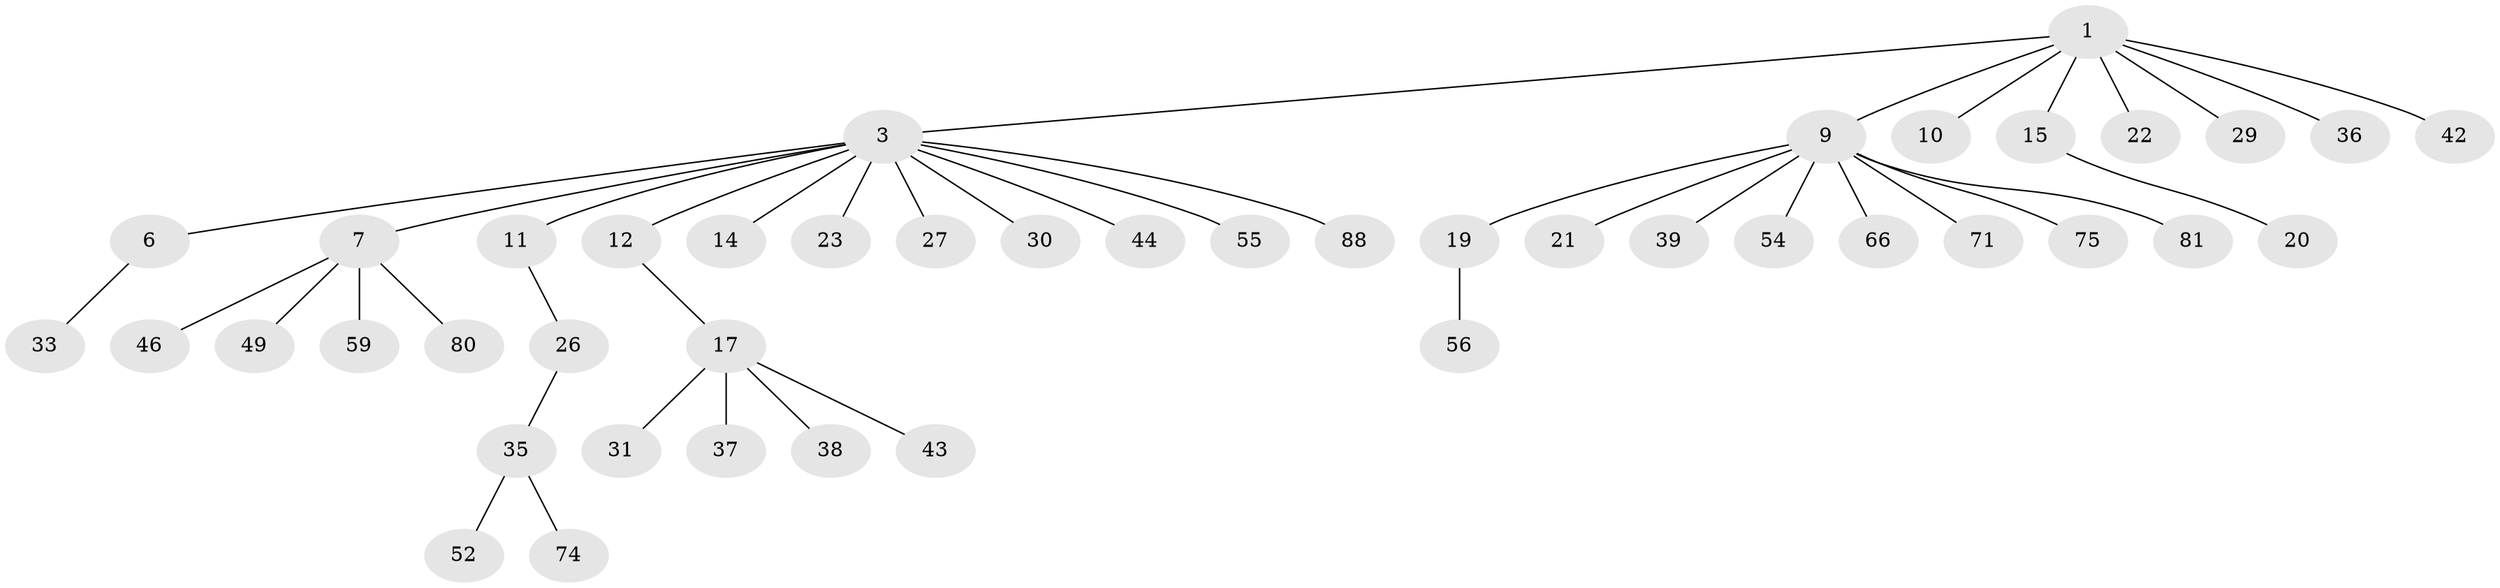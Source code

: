 // original degree distribution, {4: 0.09090909090909091, 10: 0.011363636363636364, 2: 0.14772727272727273, 5: 0.03409090909090909, 1: 0.5909090909090909, 6: 0.022727272727272728, 3: 0.10227272727272728}
// Generated by graph-tools (version 1.1) at 2025/15/03/09/25 04:15:33]
// undirected, 44 vertices, 43 edges
graph export_dot {
graph [start="1"]
  node [color=gray90,style=filled];
  1 [super="+2+8+5"];
  3 [super="+4"];
  6;
  7;
  9 [super="+13"];
  10;
  11;
  12;
  14;
  15 [super="+18+78+82"];
  17 [super="+25+50+34+53"];
  19;
  20;
  21 [super="+32"];
  22 [super="+83+57"];
  23;
  26 [super="+63"];
  27 [super="+41"];
  29;
  30;
  31 [super="+87+60"];
  33 [super="+72+47"];
  35;
  36;
  37 [super="+45"];
  38;
  39;
  42 [super="+51+76+68"];
  43;
  44;
  46;
  49;
  52;
  54;
  55;
  56;
  59;
  66;
  71;
  74;
  75;
  80;
  81;
  88;
  1 -- 3;
  1 -- 10;
  1 -- 29;
  1 -- 22;
  1 -- 9;
  1 -- 15;
  1 -- 42;
  1 -- 36;
  3 -- 30;
  3 -- 88;
  3 -- 6;
  3 -- 7;
  3 -- 11;
  3 -- 12;
  3 -- 44;
  3 -- 14;
  3 -- 23;
  3 -- 55;
  3 -- 27;
  6 -- 33;
  7 -- 46;
  7 -- 49;
  7 -- 59;
  7 -- 80;
  9 -- 19;
  9 -- 39;
  9 -- 81;
  9 -- 66;
  9 -- 21;
  9 -- 54;
  9 -- 71;
  9 -- 75;
  11 -- 26;
  12 -- 17;
  15 -- 20;
  17 -- 31;
  17 -- 43;
  17 -- 37;
  17 -- 38;
  19 -- 56;
  26 -- 35;
  35 -- 52;
  35 -- 74;
}
